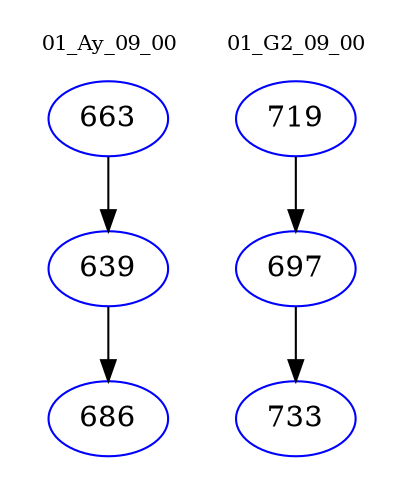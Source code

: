 digraph{
subgraph cluster_0 {
color = white
label = "01_Ay_09_00";
fontsize=10;
T0_663 [label="663", color="blue"]
T0_663 -> T0_639 [color="black"]
T0_639 [label="639", color="blue"]
T0_639 -> T0_686 [color="black"]
T0_686 [label="686", color="blue"]
}
subgraph cluster_1 {
color = white
label = "01_G2_09_00";
fontsize=10;
T1_719 [label="719", color="blue"]
T1_719 -> T1_697 [color="black"]
T1_697 [label="697", color="blue"]
T1_697 -> T1_733 [color="black"]
T1_733 [label="733", color="blue"]
}
}
